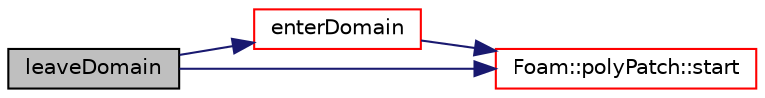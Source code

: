 digraph "leaveDomain"
{
  bgcolor="transparent";
  edge [fontname="Helvetica",fontsize="10",labelfontname="Helvetica",labelfontsize="10"];
  node [fontname="Helvetica",fontsize="10",shape=record];
  rankdir="LR";
  Node419 [label="leaveDomain",height=0.2,width=0.4,color="black", fillcolor="grey75", style="filled", fontcolor="black"];
  Node419 -> Node420 [color="midnightblue",fontsize="10",style="solid",fontname="Helvetica"];
  Node420 [label="enterDomain",height=0.2,width=0.4,color="red",URL="$a25945.html#a6cd13dedbb64a4653179f5bef0f8776f",tooltip="Handle leaving domain. Implementation referred to Type. "];
  Node420 -> Node421 [color="midnightblue",fontsize="10",style="solid",fontname="Helvetica"];
  Node421 [label="Foam::polyPatch::start",height=0.2,width=0.4,color="red",URL="$a28633.html#a6bfd3e3abb11e98bdb4b98671cec1234",tooltip="Return start label of this patch in the polyMesh face list. "];
  Node419 -> Node421 [color="midnightblue",fontsize="10",style="solid",fontname="Helvetica"];
}
